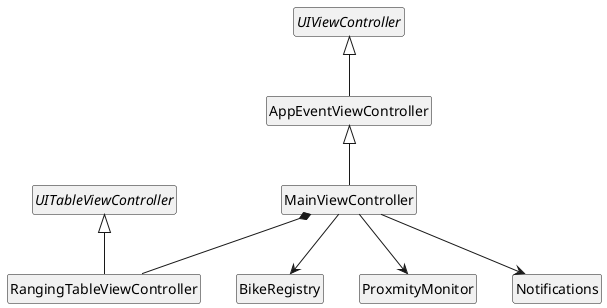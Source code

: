 @startuml

skinparam monochrome true
hide empty members
hide circle

abstract class UIViewController
abstract class UITableViewController

UIViewController <|-- AppEventViewController
AppEventViewController <|-- MainViewController

MainViewController *-- RangingTableViewController
UITableViewController <|-- RangingTableViewController

MainViewController --> BikeRegistry
MainViewController --> ProxmityMonitor
MainViewController --> Notifications

@enduml
